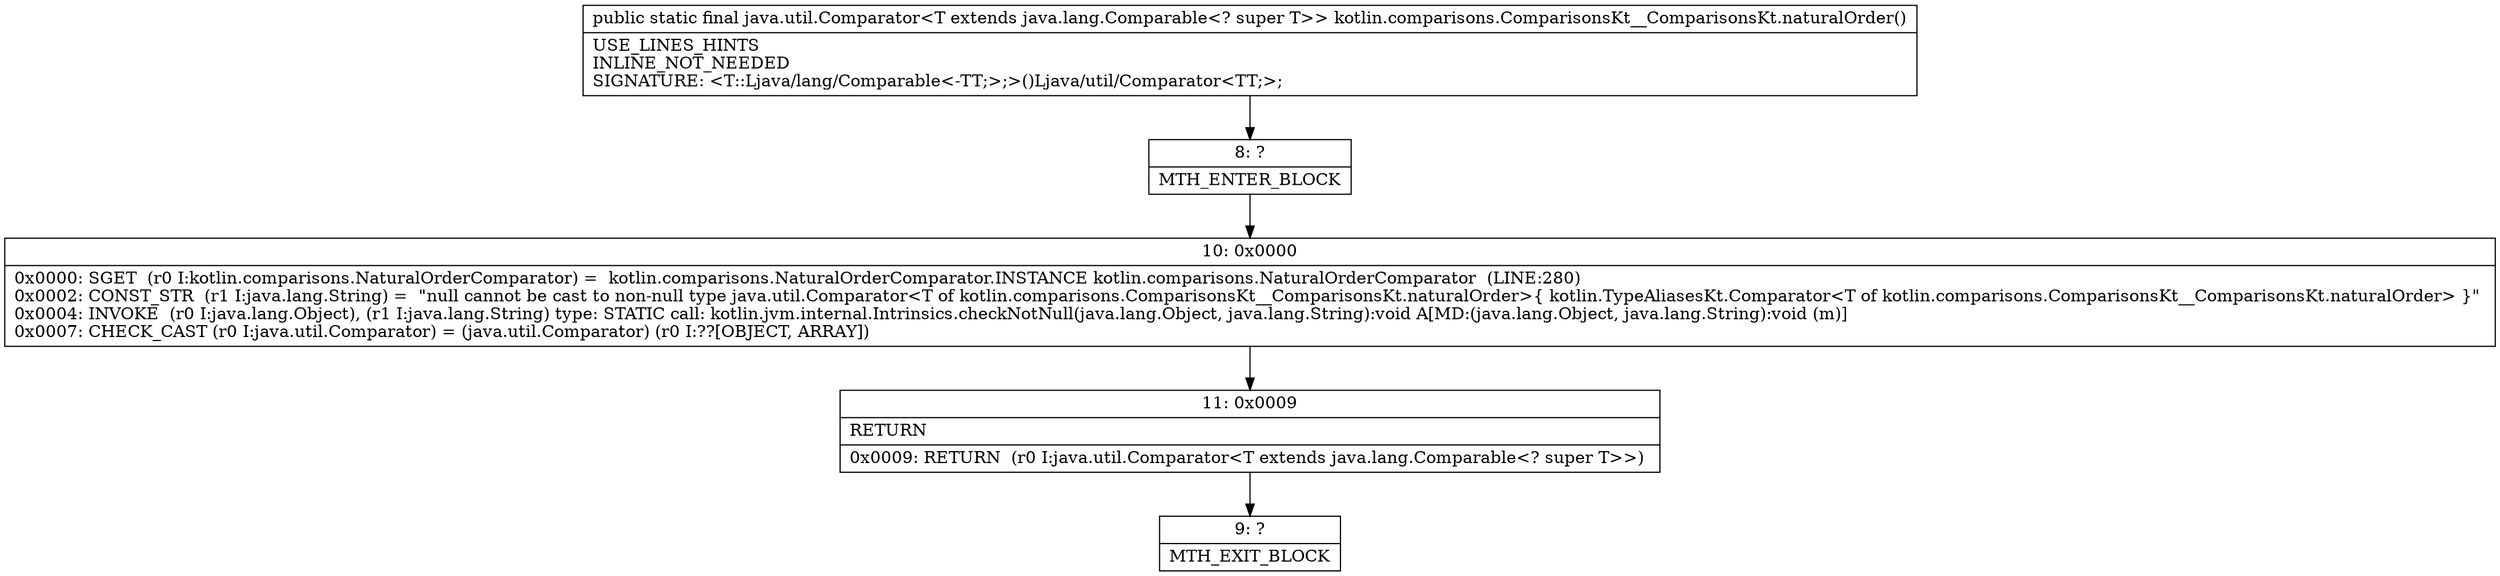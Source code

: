 digraph "CFG forkotlin.comparisons.ComparisonsKt__ComparisonsKt.naturalOrder()Ljava\/util\/Comparator;" {
Node_8 [shape=record,label="{8\:\ ?|MTH_ENTER_BLOCK\l}"];
Node_10 [shape=record,label="{10\:\ 0x0000|0x0000: SGET  (r0 I:kotlin.comparisons.NaturalOrderComparator) =  kotlin.comparisons.NaturalOrderComparator.INSTANCE kotlin.comparisons.NaturalOrderComparator  (LINE:280)\l0x0002: CONST_STR  (r1 I:java.lang.String) =  \"null cannot be cast to non\-null type java.util.Comparator\<T of kotlin.comparisons.ComparisonsKt__ComparisonsKt.naturalOrder\>\{ kotlin.TypeAliasesKt.Comparator\<T of kotlin.comparisons.ComparisonsKt__ComparisonsKt.naturalOrder\> \}\" \l0x0004: INVOKE  (r0 I:java.lang.Object), (r1 I:java.lang.String) type: STATIC call: kotlin.jvm.internal.Intrinsics.checkNotNull(java.lang.Object, java.lang.String):void A[MD:(java.lang.Object, java.lang.String):void (m)]\l0x0007: CHECK_CAST (r0 I:java.util.Comparator) = (java.util.Comparator) (r0 I:??[OBJECT, ARRAY]) \l}"];
Node_11 [shape=record,label="{11\:\ 0x0009|RETURN\l|0x0009: RETURN  (r0 I:java.util.Comparator\<T extends java.lang.Comparable\<? super T\>\>) \l}"];
Node_9 [shape=record,label="{9\:\ ?|MTH_EXIT_BLOCK\l}"];
MethodNode[shape=record,label="{public static final java.util.Comparator\<T extends java.lang.Comparable\<? super T\>\> kotlin.comparisons.ComparisonsKt__ComparisonsKt.naturalOrder()  | USE_LINES_HINTS\lINLINE_NOT_NEEDED\lSIGNATURE: \<T::Ljava\/lang\/Comparable\<\-TT;\>;\>()Ljava\/util\/Comparator\<TT;\>;\l}"];
MethodNode -> Node_8;Node_8 -> Node_10;
Node_10 -> Node_11;
Node_11 -> Node_9;
}


